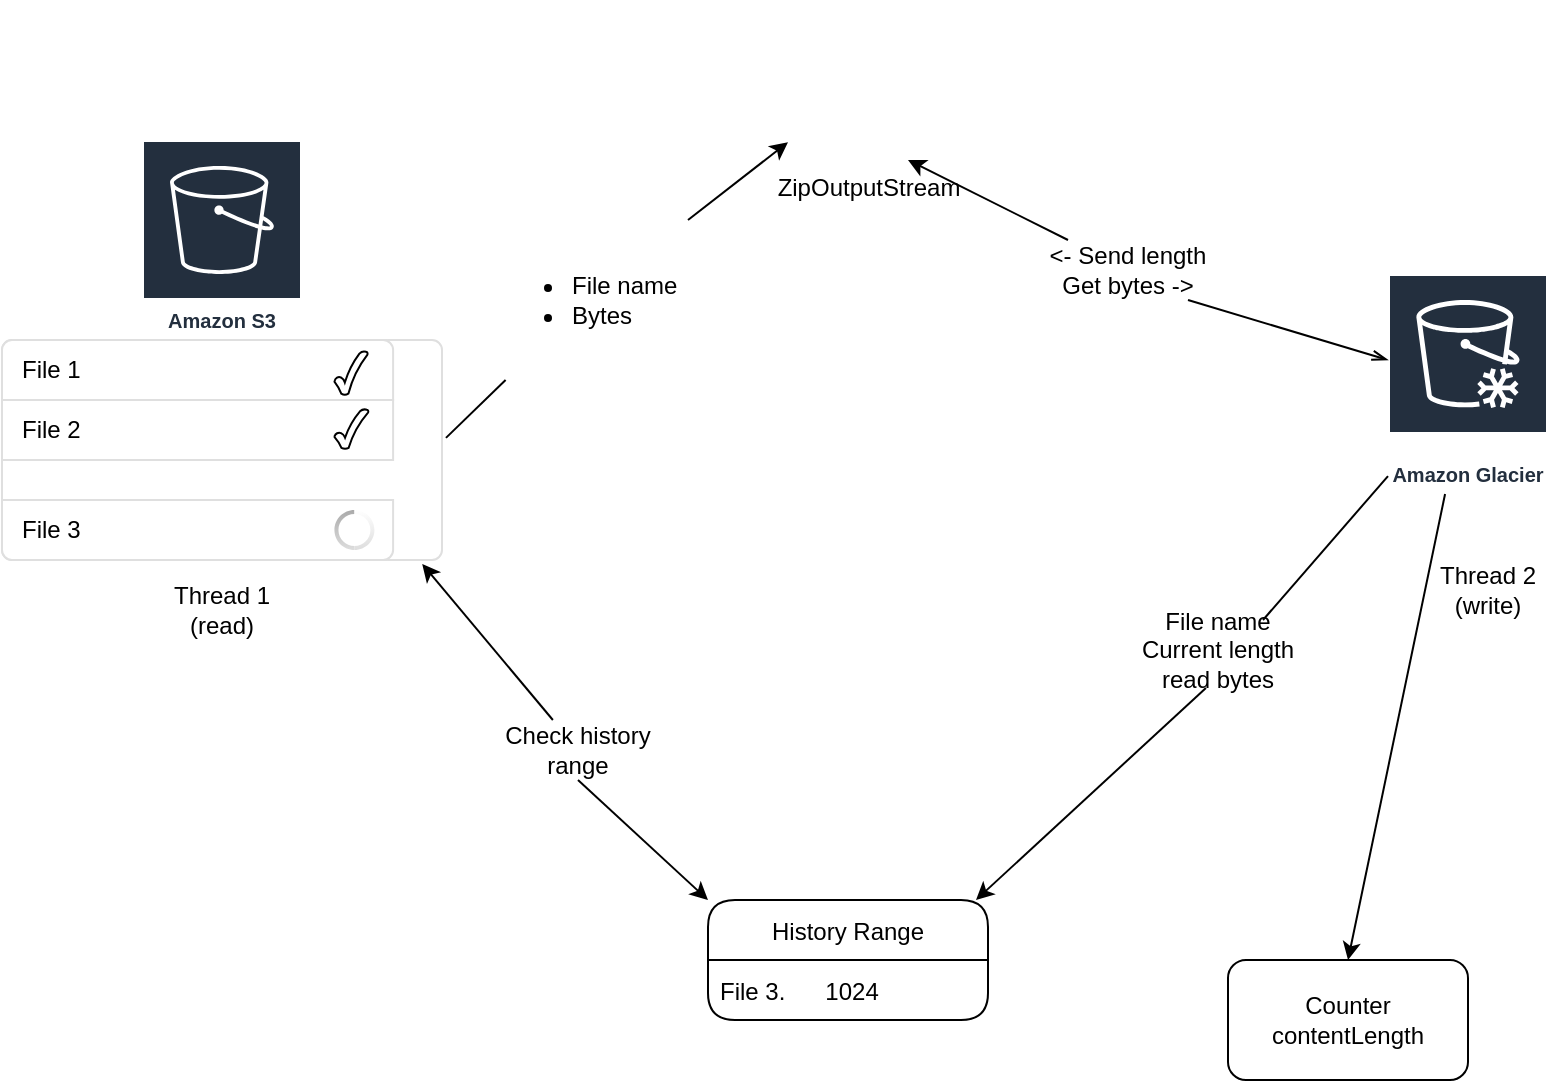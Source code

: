 <mxfile version="20.2.4" type="github"><diagram id="K9BAHt2mVCVeFuUwWeyG" name="Страница 1"><mxGraphModel dx="1426" dy="699" grid="1" gridSize="10" guides="1" tooltips="1" connect="1" arrows="1" fold="1" page="1" pageScale="1" pageWidth="827" pageHeight="1169" math="0" shadow="0"><root><mxCell id="0"/><mxCell id="1" parent="0"/><mxCell id="nSYYp-Nf5OqDrutk4jBi-1" value="Amazon S3" style="sketch=0;outlineConnect=0;fontColor=#232F3E;gradientColor=none;strokeColor=#ffffff;fillColor=#232F3E;dashed=0;verticalLabelPosition=middle;verticalAlign=bottom;align=center;html=1;whiteSpace=wrap;fontSize=10;fontStyle=1;spacing=3;shape=mxgraph.aws4.productIcon;prIcon=mxgraph.aws4.s3;" vertex="1" parent="1"><mxGeometry x="97" y="80" width="80" height="100" as="geometry"/></mxCell><mxCell id="nSYYp-Nf5OqDrutk4jBi-3" value="Amazon Glacier" style="sketch=0;outlineConnect=0;fontColor=#232F3E;gradientColor=none;strokeColor=#ffffff;fillColor=#232F3E;dashed=0;verticalLabelPosition=middle;verticalAlign=bottom;align=center;html=1;whiteSpace=wrap;fontSize=10;fontStyle=1;spacing=3;shape=mxgraph.aws4.productIcon;prIcon=mxgraph.aws4.glacier;" vertex="1" parent="1"><mxGeometry x="720" y="147" width="80" height="110" as="geometry"/></mxCell><mxCell id="nSYYp-Nf5OqDrutk4jBi-5" value="Thread 1&lt;br&gt;(read)" style="text;html=1;strokeColor=none;fillColor=none;align=center;verticalAlign=middle;whiteSpace=wrap;rounded=0;" vertex="1" parent="1"><mxGeometry x="107" y="300" width="60" height="30" as="geometry"/></mxCell><mxCell id="nSYYp-Nf5OqDrutk4jBi-7" value="Thread 2&lt;br&gt;(write)" style="text;html=1;strokeColor=none;fillColor=none;align=center;verticalAlign=middle;whiteSpace=wrap;rounded=0;" vertex="1" parent="1"><mxGeometry x="740" y="290" width="60" height="30" as="geometry"/></mxCell><mxCell id="nSYYp-Nf5OqDrutk4jBi-8" value="ZipOutputStream" style="shape=image;html=1;verticalAlign=top;verticalLabelPosition=bottom;labelBackgroundColor=#ffffff;imageAspect=0;aspect=fixed;image=https://cdn1.iconfinder.com/data/icons/hawcons/32/698626-icon-110-zip-128.png" vertex="1" parent="1"><mxGeometry x="420" y="10" width="80" height="80" as="geometry"/></mxCell><mxCell id="nSYYp-Nf5OqDrutk4jBi-9" value="" style="html=1;shadow=0;dashed=0;shape=mxgraph.bootstrap.rrect;rSize=5;strokeColor=#DFDFDF;html=1;whiteSpace=wrap;fillColor=#FFFFFF;fontColor=#000000;" vertex="1" parent="1"><mxGeometry x="27" y="180" width="220" height="110" as="geometry"/></mxCell><mxCell id="nSYYp-Nf5OqDrutk4jBi-10" value="File 1" style="strokeColor=inherit;fillColor=inherit;gradientColor=inherit;fontColor=inherit;html=1;shadow=0;dashed=0;shape=mxgraph.bootstrap.topButton;rSize=5;perimeter=none;whiteSpace=wrap;resizeWidth=1;align=left;spacing=10;" vertex="1" parent="nSYYp-Nf5OqDrutk4jBi-9"><mxGeometry width="195.556" height="30" relative="1" as="geometry"/></mxCell><mxCell id="nSYYp-Nf5OqDrutk4jBi-11" value="File 2" style="strokeColor=inherit;fillColor=inherit;gradientColor=inherit;fontColor=inherit;html=1;shadow=0;dashed=0;perimeter=none;whiteSpace=wrap;resizeWidth=1;align=left;spacing=10;" vertex="1" parent="nSYYp-Nf5OqDrutk4jBi-9"><mxGeometry width="195.556" height="30" relative="1" as="geometry"><mxPoint y="30" as="offset"/></mxGeometry></mxCell><mxCell id="nSYYp-Nf5OqDrutk4jBi-12" value="File 3" style="strokeColor=inherit;fillColor=inherit;gradientColor=inherit;fontColor=inherit;html=1;shadow=0;dashed=0;shape=mxgraph.bootstrap.bottomButton;rSize=5;perimeter=none;whiteSpace=wrap;resizeWidth=1;resizeHeight=0;align=left;spacing=10;" vertex="1" parent="nSYYp-Nf5OqDrutk4jBi-9"><mxGeometry y="1" width="195.556" height="30" relative="1" as="geometry"><mxPoint y="-30" as="offset"/></mxGeometry></mxCell><mxCell id="nSYYp-Nf5OqDrutk4jBi-13" value="" style="verticalLabelPosition=bottom;verticalAlign=top;html=1;shape=mxgraph.basic.tick" vertex="1" parent="nSYYp-Nf5OqDrutk4jBi-9"><mxGeometry x="166.222" y="5.5" width="16.622" height="22" as="geometry"/></mxCell><mxCell id="nSYYp-Nf5OqDrutk4jBi-14" value="" style="verticalLabelPosition=bottom;verticalAlign=top;html=1;shape=mxgraph.basic.tick" vertex="1" parent="nSYYp-Nf5OqDrutk4jBi-9"><mxGeometry x="166.22" y="34.5" width="17" height="20" as="geometry"/></mxCell><mxCell id="nSYYp-Nf5OqDrutk4jBi-15" value="" style="verticalLabelPosition=bottom;verticalAlign=top;html=1;shadow=0;dashed=0;strokeWidth=1;shape=mxgraph.android.indeterminateSpinner;" vertex="1" parent="nSYYp-Nf5OqDrutk4jBi-9"><mxGeometry x="166.22" y="85" width="20" height="20" as="geometry"/></mxCell><mxCell id="nSYYp-Nf5OqDrutk4jBi-18" value="" style="endArrow=classic;html=1;rounded=0;entryX=0.75;entryY=1;entryDx=0;entryDy=0;startArrow=none;startFill=0;" edge="1" parent="1" source="nSYYp-Nf5OqDrutk4jBi-20" target="nSYYp-Nf5OqDrutk4jBi-8"><mxGeometry width="50" height="50" relative="1" as="geometry"><mxPoint x="300" y="370" as="sourcePoint"/><mxPoint x="350" y="320" as="targetPoint"/><Array as="points"/></mxGeometry></mxCell><mxCell id="nSYYp-Nf5OqDrutk4jBi-22" value="Counter contentLength" style="rounded=1;whiteSpace=wrap;html=1;" vertex="1" parent="1"><mxGeometry x="640" y="490" width="120" height="60" as="geometry"/></mxCell><mxCell id="nSYYp-Nf5OqDrutk4jBi-23" value="" style="endArrow=classic;html=1;rounded=0;entryX=0.5;entryY=0;entryDx=0;entryDy=0;" edge="1" parent="1" source="nSYYp-Nf5OqDrutk4jBi-3" target="nSYYp-Nf5OqDrutk4jBi-22"><mxGeometry width="50" height="50" relative="1" as="geometry"><mxPoint x="680" y="240" as="sourcePoint"/><mxPoint x="350" y="300" as="targetPoint"/></mxGeometry></mxCell><mxCell id="nSYYp-Nf5OqDrutk4jBi-26" value="History Range" style="swimlane;fontStyle=0;childLayout=stackLayout;horizontal=1;startSize=30;horizontalStack=0;resizeParent=1;resizeParentMax=0;resizeLast=0;collapsible=1;marginBottom=0;glass=0;sketch=0;shadow=0;rounded=1;" vertex="1" parent="1"><mxGeometry x="380" y="460" width="140" height="60" as="geometry"/></mxCell><mxCell id="nSYYp-Nf5OqDrutk4jBi-27" value="File 3.      1024" style="text;strokeColor=none;fillColor=none;align=left;verticalAlign=middle;spacingLeft=4;spacingRight=4;overflow=hidden;points=[[0,0.5],[1,0.5]];portConstraint=eastwest;rotatable=0;glass=0;" vertex="1" parent="nSYYp-Nf5OqDrutk4jBi-26"><mxGeometry y="30" width="140" height="30" as="geometry"/></mxCell><mxCell id="nSYYp-Nf5OqDrutk4jBi-30" value="" style="endArrow=classic;html=1;rounded=0;entryX=0.957;entryY=0;entryDx=0;entryDy=0;entryPerimeter=0;startArrow=none;exitX=0.433;exitY=1.133;exitDx=0;exitDy=0;exitPerimeter=0;" edge="1" parent="1" source="nSYYp-Nf5OqDrutk4jBi-34" target="nSYYp-Nf5OqDrutk4jBi-26"><mxGeometry width="50" height="50" relative="1" as="geometry"><mxPoint x="730" y="266.769" as="sourcePoint"/><mxPoint x="640" y="390" as="targetPoint"/></mxGeometry></mxCell><mxCell id="nSYYp-Nf5OqDrutk4jBi-32" value="" style="endArrow=classic;html=1;rounded=0;entryX=0.955;entryY=1.018;entryDx=0;entryDy=0;entryPerimeter=0;startArrow=none;startFill=1;" edge="1" parent="1" source="nSYYp-Nf5OqDrutk4jBi-33" target="nSYYp-Nf5OqDrutk4jBi-9"><mxGeometry width="50" height="50" relative="1" as="geometry"><mxPoint x="300" y="380" as="sourcePoint"/><mxPoint x="350" y="330" as="targetPoint"/></mxGeometry></mxCell><mxCell id="nSYYp-Nf5OqDrutk4jBi-34" value="File name&lt;br&gt;Current length read bytes" style="text;html=1;strokeColor=none;fillColor=none;align=center;verticalAlign=middle;whiteSpace=wrap;rounded=0;shadow=0;glass=0;sketch=0;" vertex="1" parent="1"><mxGeometry x="590" y="320" width="90" height="30" as="geometry"/></mxCell><mxCell id="nSYYp-Nf5OqDrutk4jBi-35" value="" style="endArrow=none;html=1;rounded=0;entryX=0.75;entryY=0;entryDx=0;entryDy=0;" edge="1" parent="1" source="nSYYp-Nf5OqDrutk4jBi-3" target="nSYYp-Nf5OqDrutk4jBi-34"><mxGeometry width="50" height="50" relative="1" as="geometry"><mxPoint x="720" y="249.115" as="sourcePoint"/><mxPoint x="523.98" y="480" as="targetPoint"/></mxGeometry></mxCell><mxCell id="nSYYp-Nf5OqDrutk4jBi-33" value="Check history range" style="text;html=1;strokeColor=none;fillColor=none;align=center;verticalAlign=middle;whiteSpace=wrap;rounded=0;shadow=0;glass=0;sketch=0;" vertex="1" parent="1"><mxGeometry x="270" y="370" width="90" height="30" as="geometry"/></mxCell><mxCell id="nSYYp-Nf5OqDrutk4jBi-36" value="" style="endArrow=none;html=1;rounded=0;exitX=0;exitY=0;exitDx=0;exitDy=0;entryX=0.5;entryY=1;entryDx=0;entryDy=0;startArrow=classic;startFill=1;" edge="1" parent="1" source="nSYYp-Nf5OqDrutk4jBi-26" target="nSYYp-Nf5OqDrutk4jBi-33"><mxGeometry width="50" height="50" relative="1" as="geometry"><mxPoint x="390" y="480" as="sourcePoint"/><mxPoint x="237.1" y="291.98" as="targetPoint"/></mxGeometry></mxCell><mxCell id="nSYYp-Nf5OqDrutk4jBi-20" value="&amp;lt;- Send length&lt;br&gt;Get bytes -&amp;gt;" style="text;html=1;strokeColor=none;fillColor=none;align=center;verticalAlign=middle;whiteSpace=wrap;rounded=0;" vertex="1" parent="1"><mxGeometry x="530" y="130" width="120" height="30" as="geometry"/></mxCell><mxCell id="nSYYp-Nf5OqDrutk4jBi-37" value="" style="endArrow=none;html=1;rounded=0;entryX=0.75;entryY=1;entryDx=0;entryDy=0;startArrow=openThin;startFill=0;" edge="1" parent="1" source="nSYYp-Nf5OqDrutk4jBi-3" target="nSYYp-Nf5OqDrutk4jBi-20"><mxGeometry width="50" height="50" relative="1" as="geometry"><mxPoint x="720" y="201.742" as="sourcePoint"/><mxPoint x="450" y="90" as="targetPoint"/><Array as="points"/></mxGeometry></mxCell><mxCell id="nSYYp-Nf5OqDrutk4jBi-31" value="&lt;ul&gt;&lt;li&gt;File name&lt;/li&gt;&lt;li&gt;Bytes&lt;/li&gt;&lt;/ul&gt;" style="text;strokeColor=none;fillColor=none;html=1;whiteSpace=wrap;verticalAlign=middle;overflow=hidden;rounded=1;shadow=0;glass=0;sketch=0;" vertex="1" parent="1"><mxGeometry x="270" y="120" width="100" height="80" as="geometry"/></mxCell><mxCell id="nSYYp-Nf5OqDrutk4jBi-38" value="" style="endArrow=none;html=1;rounded=0;exitX=1.009;exitY=0.445;exitDx=0;exitDy=0;exitPerimeter=0;" edge="1" parent="1" source="nSYYp-Nf5OqDrutk4jBi-9" target="nSYYp-Nf5OqDrutk4jBi-31"><mxGeometry width="50" height="50" relative="1" as="geometry"><mxPoint x="248.98" y="228.95" as="sourcePoint"/><mxPoint x="430" y="90" as="targetPoint"/><Array as="points"/></mxGeometry></mxCell><mxCell id="nSYYp-Nf5OqDrutk4jBi-40" value="" style="endArrow=classic;html=1;rounded=0;exitX=1;exitY=0;exitDx=0;exitDy=0;" edge="1" parent="1" source="nSYYp-Nf5OqDrutk4jBi-31" target="nSYYp-Nf5OqDrutk4jBi-8"><mxGeometry width="50" height="50" relative="1" as="geometry"><mxPoint x="300" y="380" as="sourcePoint"/><mxPoint x="350" y="330" as="targetPoint"/></mxGeometry></mxCell></root></mxGraphModel></diagram></mxfile>